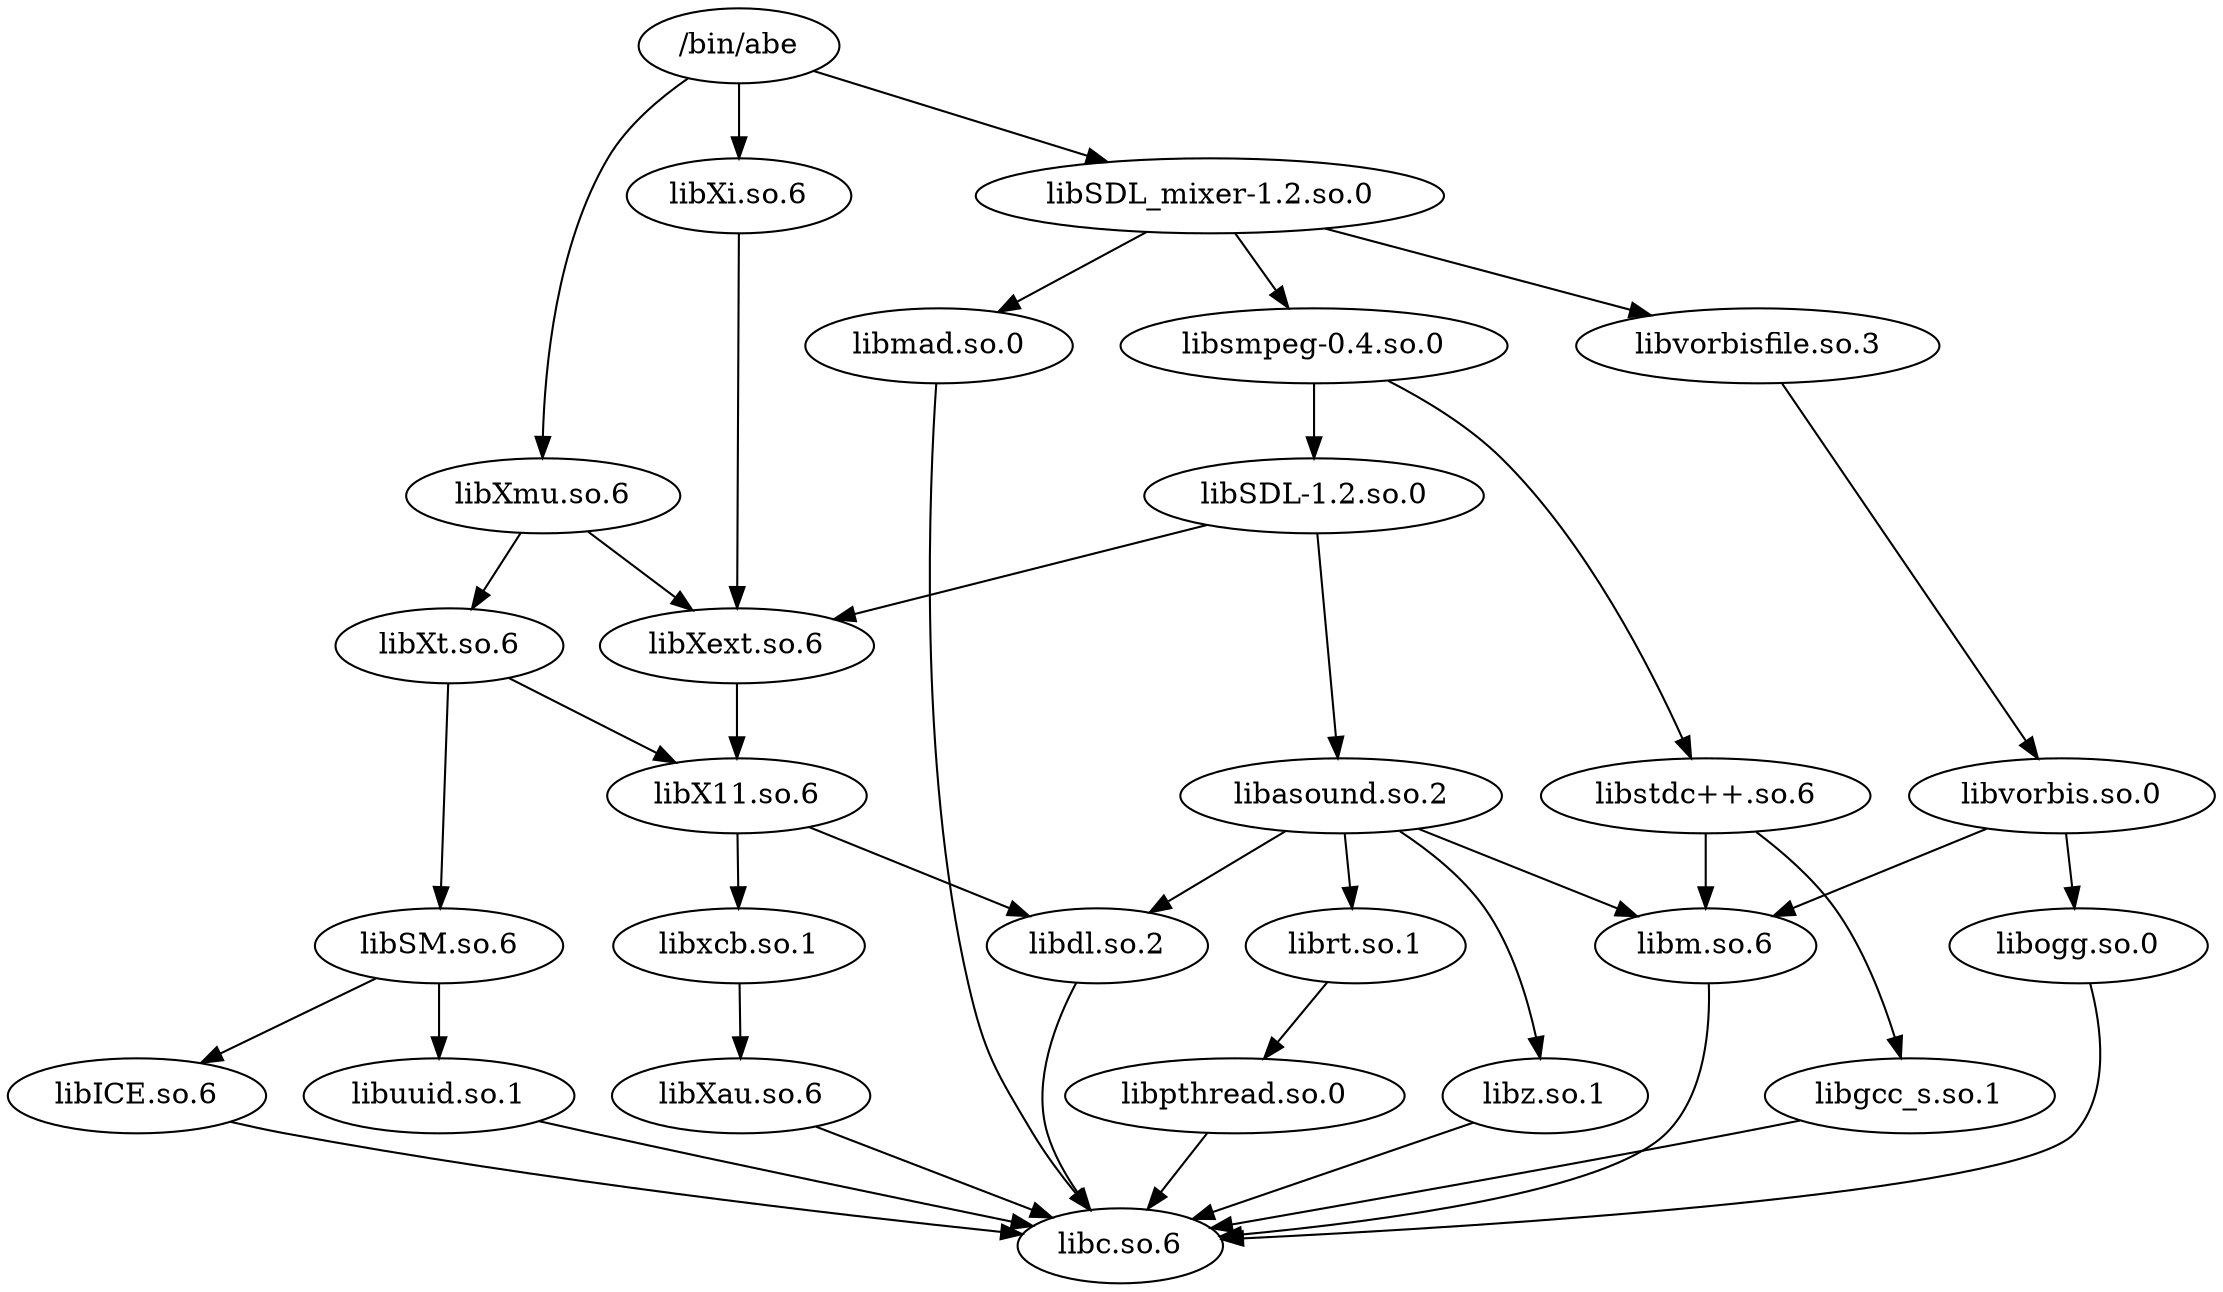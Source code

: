 digraph G {
	graph [layout=dot];
	_bin_abe	 [label="/bin/abe"];
	libSDL_mixer_1_2_so_0	 [label="libSDL_mixer-1.2.so.0"];
	_bin_abe -> libSDL_mixer_1_2_so_0;
	libXi_so_6	 [label="libXi.so.6"];
	_bin_abe -> libXi_so_6;
	libXmu_so_6	 [label="libXmu.so.6"];
	_bin_abe -> libXmu_so_6;
	libdl_so_2	 [label="libdl.so.2"];
	libc_so_6	 [label="libc.so.6"];
	libdl_so_2 -> libc_so_6;
	libm_so_6	 [label="libm.so.6"];
	libm_so_6 -> libc_so_6;
	librt_so_1	 [label="librt.so.1"];
	libpthread_so_0	 [label="libpthread.so.0"];
	librt_so_1 -> libpthread_so_0;
	libpthread_so_0 -> libc_so_6;
	libvorbisfile_so_3	 [label="libvorbisfile.so.3"];
	libSDL_mixer_1_2_so_0 -> libvorbisfile_so_3;
	libsmpeg_0_4_so_0	 [label="libsmpeg-0.4.so.0"];
	libSDL_mixer_1_2_so_0 -> libsmpeg_0_4_so_0;
	libmad_so_0	 [label="libmad.so.0"];
	libSDL_mixer_1_2_so_0 -> libmad_so_0;
	libSDL_1_2_so_0	 [label="libSDL-1.2.so.0"];
	libXext_so_6	 [label="libXext.so.6"];
	libSDL_1_2_so_0 -> libXext_so_6;
	libasound_so_2	 [label="libasound.so.2"];
	libSDL_1_2_so_0 -> libasound_so_2;
	libICE_so_6	 [label="libICE.so.6"];
	libICE_so_6 -> libc_so_6;
	libXi_so_6 -> libXext_so_6;
	libX11_so_6	 [label="libX11.so.6"];
	libXext_so_6 -> libX11_so_6;
	libXt_so_6	 [label="libXt.so.6"];
	libXmu_so_6 -> libXt_so_6;
	libXmu_so_6 -> libXext_so_6;
	libSM_so_6	 [label="libSM.so.6"];
	libXt_so_6 -> libSM_so_6;
	libXt_so_6 -> libX11_so_6;
	libxcb_so_1	 [label="libxcb.so.1"];
	libX11_so_6 -> libxcb_so_1;
	libX11_so_6 -> libdl_so_2;
	libSM_so_6 -> libICE_so_6;
	libuuid_so_1	 [label="libuuid.so.1"];
	libSM_so_6 -> libuuid_so_1;
	libvorbis_so_0	 [label="libvorbis.so.0"];
	libvorbisfile_so_3 -> libvorbis_so_0;
	libvorbis_so_0 -> libm_so_6;
	libogg_so_0	 [label="libogg.so.0"];
	libvorbis_so_0 -> libogg_so_0;
	libogg_so_0 -> libc_so_6;
	libsmpeg_0_4_so_0 -> libSDL_1_2_so_0;
	libstdc___so_6	 [label="libstdc++.so.6"];
	libsmpeg_0_4_so_0 -> libstdc___so_6;
	libstdc___so_6 -> libm_so_6;
	libgcc_s_so_1	 [label="libgcc_s.so.1"];
	libstdc___so_6 -> libgcc_s_so_1;
	libXau_so_6	 [label="libXau.so.6"];
	libxcb_so_1 -> libXau_so_6;
	libXau_so_6 -> libc_so_6;
	libz_so_1	 [label="libz.so.1"];
	libasound_so_2 -> libz_so_1;
	libasound_so_2 -> libm_so_6;
	libasound_so_2 -> libdl_so_2;
	libasound_so_2 -> librt_so_1;
	libz_so_1 -> libc_so_6;
	libmad_so_0 -> libc_so_6;
	libuuid_so_1 -> libc_so_6;
	libgcc_s_so_1 -> libc_so_6;
}
